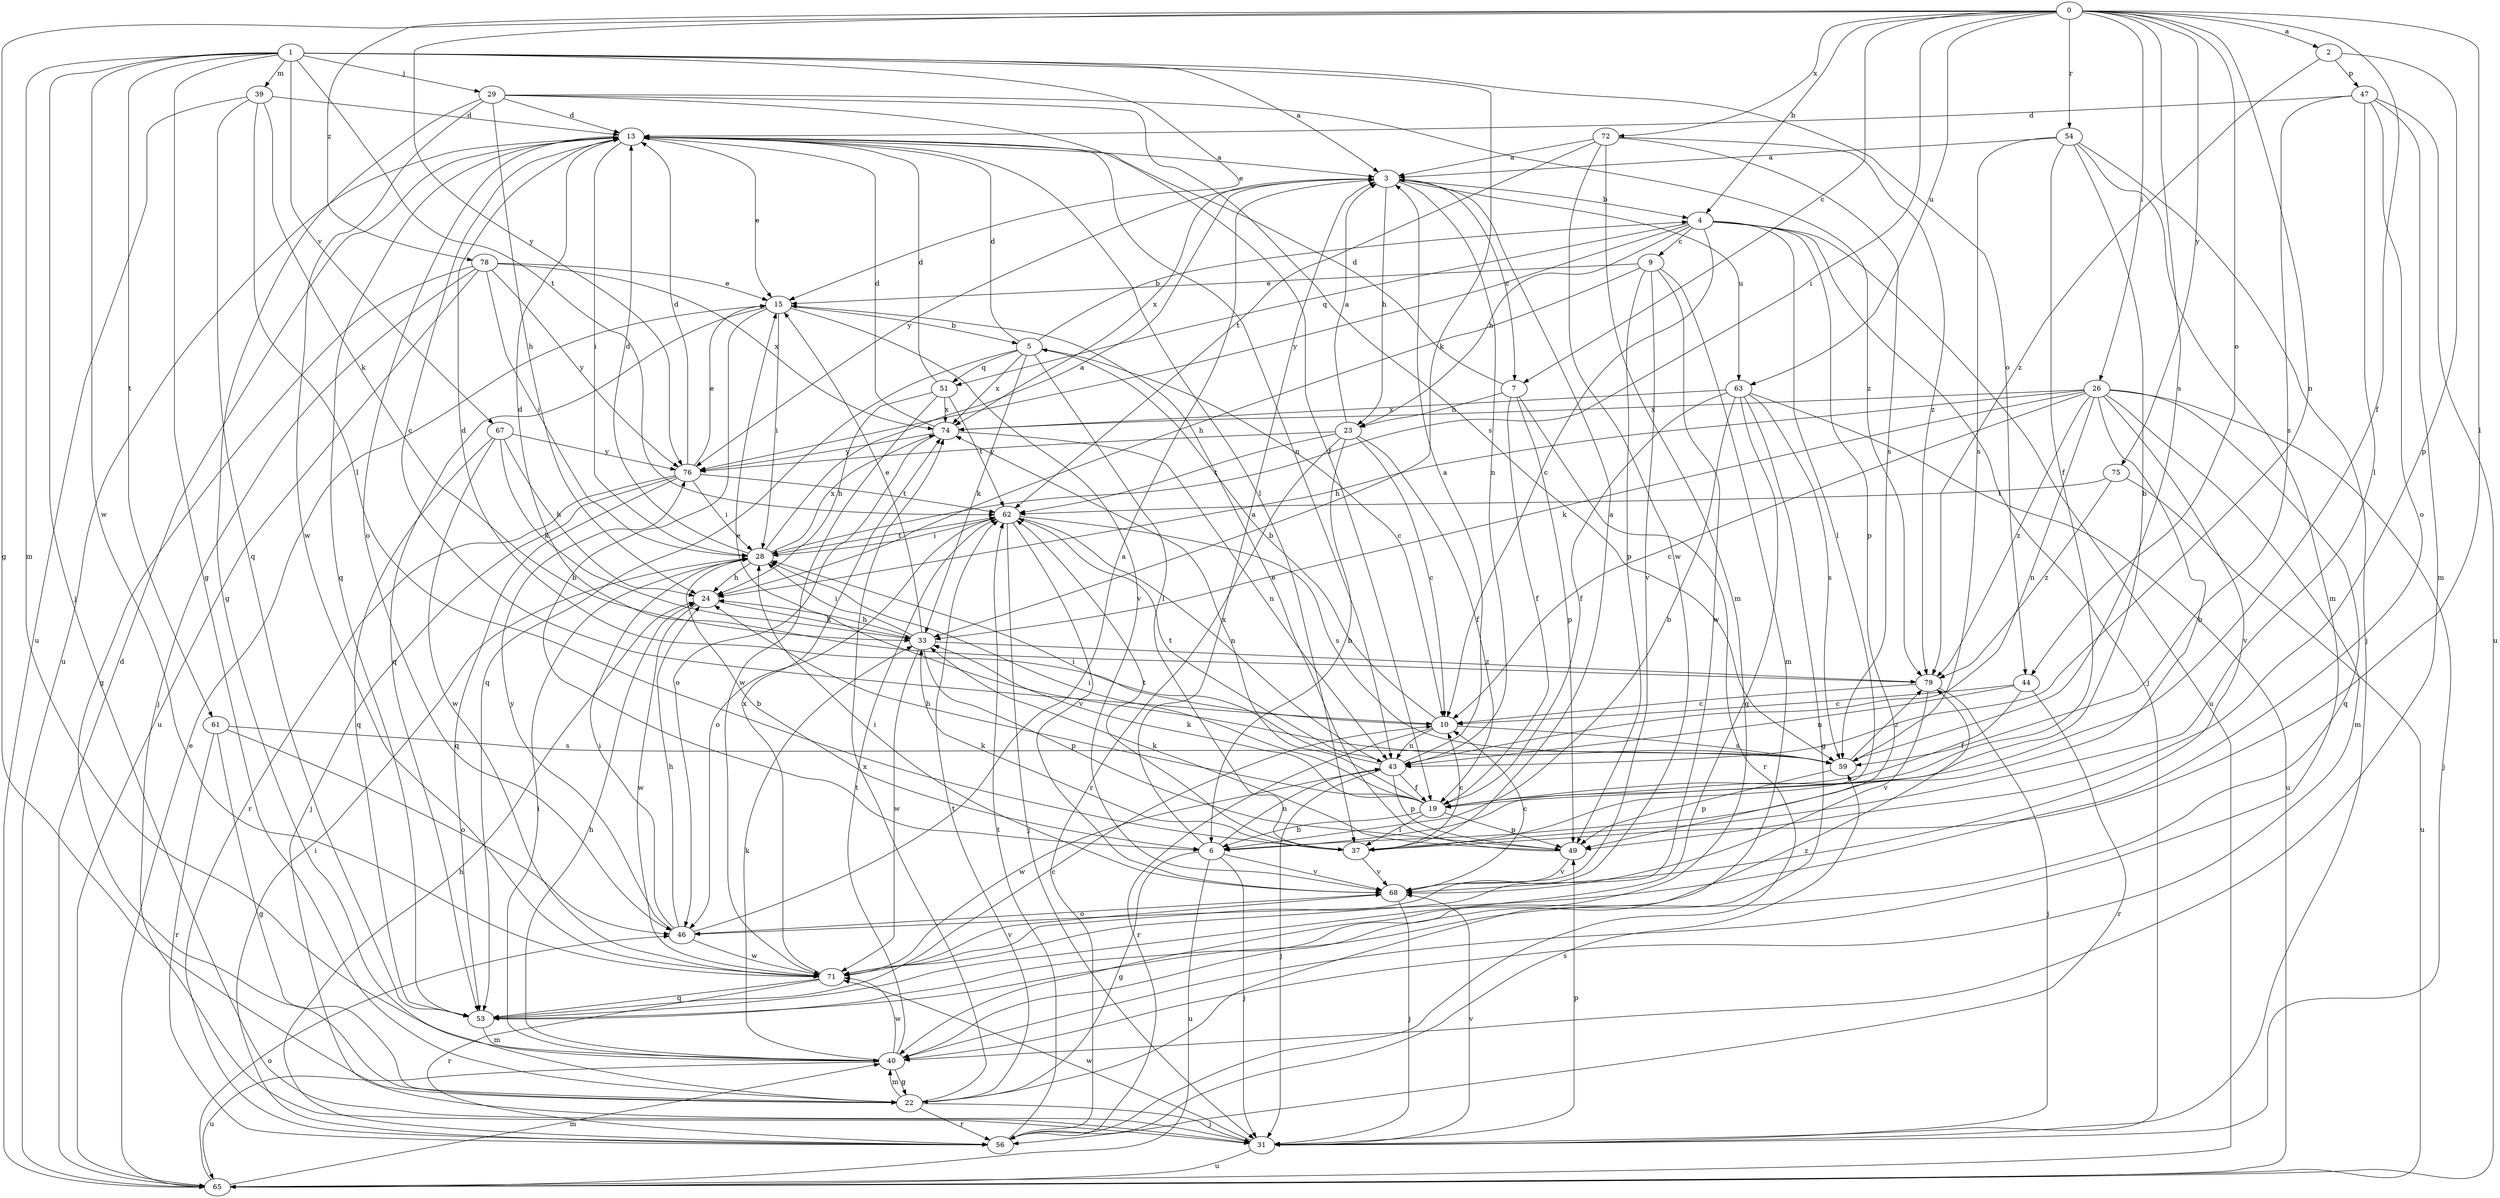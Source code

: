 strict digraph  {
0;
1;
2;
3;
4;
5;
6;
7;
9;
10;
13;
15;
19;
22;
23;
24;
26;
28;
29;
31;
33;
37;
39;
40;
43;
44;
46;
47;
49;
51;
53;
54;
56;
59;
61;
62;
63;
65;
67;
68;
71;
72;
74;
75;
76;
78;
79;
0 -> 2  [label=a];
0 -> 4  [label=b];
0 -> 7  [label=c];
0 -> 19  [label=f];
0 -> 22  [label=g];
0 -> 26  [label=i];
0 -> 28  [label=i];
0 -> 37  [label=l];
0 -> 43  [label=n];
0 -> 44  [label=o];
0 -> 54  [label=r];
0 -> 59  [label=s];
0 -> 63  [label=u];
0 -> 72  [label=x];
0 -> 75  [label=y];
0 -> 76  [label=y];
0 -> 78  [label=z];
1 -> 3  [label=a];
1 -> 15  [label=e];
1 -> 22  [label=g];
1 -> 29  [label=j];
1 -> 31  [label=j];
1 -> 33  [label=k];
1 -> 39  [label=m];
1 -> 40  [label=m];
1 -> 44  [label=o];
1 -> 61  [label=t];
1 -> 62  [label=t];
1 -> 67  [label=v];
1 -> 71  [label=w];
2 -> 47  [label=p];
2 -> 49  [label=p];
2 -> 79  [label=z];
3 -> 4  [label=b];
3 -> 7  [label=c];
3 -> 23  [label=h];
3 -> 43  [label=n];
3 -> 63  [label=u];
3 -> 74  [label=x];
3 -> 76  [label=y];
4 -> 9  [label=c];
4 -> 10  [label=c];
4 -> 23  [label=h];
4 -> 31  [label=j];
4 -> 37  [label=l];
4 -> 49  [label=p];
4 -> 51  [label=q];
4 -> 65  [label=u];
4 -> 76  [label=y];
5 -> 4  [label=b];
5 -> 10  [label=c];
5 -> 13  [label=d];
5 -> 33  [label=k];
5 -> 37  [label=l];
5 -> 51  [label=q];
5 -> 53  [label=q];
5 -> 74  [label=x];
6 -> 3  [label=a];
6 -> 22  [label=g];
6 -> 31  [label=j];
6 -> 43  [label=n];
6 -> 65  [label=u];
6 -> 68  [label=v];
7 -> 13  [label=d];
7 -> 19  [label=f];
7 -> 23  [label=h];
7 -> 49  [label=p];
7 -> 56  [label=r];
9 -> 15  [label=e];
9 -> 24  [label=h];
9 -> 40  [label=m];
9 -> 49  [label=p];
9 -> 68  [label=v];
9 -> 71  [label=w];
10 -> 5  [label=b];
10 -> 13  [label=d];
10 -> 43  [label=n];
10 -> 56  [label=r];
10 -> 59  [label=s];
13 -> 3  [label=a];
13 -> 10  [label=c];
13 -> 15  [label=e];
13 -> 28  [label=i];
13 -> 37  [label=l];
13 -> 43  [label=n];
13 -> 46  [label=o];
13 -> 53  [label=q];
13 -> 65  [label=u];
15 -> 5  [label=b];
15 -> 6  [label=b];
15 -> 28  [label=i];
15 -> 53  [label=q];
15 -> 68  [label=v];
19 -> 6  [label=b];
19 -> 24  [label=h];
19 -> 28  [label=i];
19 -> 33  [label=k];
19 -> 37  [label=l];
19 -> 49  [label=p];
19 -> 74  [label=x];
22 -> 31  [label=j];
22 -> 40  [label=m];
22 -> 56  [label=r];
22 -> 62  [label=t];
22 -> 74  [label=x];
23 -> 3  [label=a];
23 -> 6  [label=b];
23 -> 10  [label=c];
23 -> 19  [label=f];
23 -> 56  [label=r];
23 -> 62  [label=t];
23 -> 76  [label=y];
24 -> 33  [label=k];
24 -> 71  [label=w];
26 -> 6  [label=b];
26 -> 10  [label=c];
26 -> 24  [label=h];
26 -> 31  [label=j];
26 -> 33  [label=k];
26 -> 40  [label=m];
26 -> 43  [label=n];
26 -> 53  [label=q];
26 -> 68  [label=v];
26 -> 74  [label=x];
26 -> 79  [label=z];
28 -> 3  [label=a];
28 -> 6  [label=b];
28 -> 13  [label=d];
28 -> 24  [label=h];
28 -> 62  [label=t];
28 -> 74  [label=x];
29 -> 13  [label=d];
29 -> 19  [label=f];
29 -> 22  [label=g];
29 -> 24  [label=h];
29 -> 59  [label=s];
29 -> 71  [label=w];
29 -> 79  [label=z];
31 -> 49  [label=p];
31 -> 65  [label=u];
31 -> 68  [label=v];
31 -> 71  [label=w];
33 -> 15  [label=e];
33 -> 24  [label=h];
33 -> 28  [label=i];
33 -> 49  [label=p];
33 -> 71  [label=w];
33 -> 79  [label=z];
37 -> 3  [label=a];
37 -> 10  [label=c];
37 -> 33  [label=k];
37 -> 62  [label=t];
37 -> 68  [label=v];
39 -> 13  [label=d];
39 -> 33  [label=k];
39 -> 37  [label=l];
39 -> 53  [label=q];
39 -> 65  [label=u];
40 -> 22  [label=g];
40 -> 24  [label=h];
40 -> 28  [label=i];
40 -> 33  [label=k];
40 -> 62  [label=t];
40 -> 65  [label=u];
40 -> 71  [label=w];
43 -> 3  [label=a];
43 -> 19  [label=f];
43 -> 28  [label=i];
43 -> 31  [label=j];
43 -> 49  [label=p];
43 -> 62  [label=t];
43 -> 71  [label=w];
44 -> 10  [label=c];
44 -> 19  [label=f];
44 -> 43  [label=n];
44 -> 56  [label=r];
46 -> 3  [label=a];
46 -> 24  [label=h];
46 -> 28  [label=i];
46 -> 71  [label=w];
46 -> 76  [label=y];
47 -> 13  [label=d];
47 -> 37  [label=l];
47 -> 40  [label=m];
47 -> 46  [label=o];
47 -> 59  [label=s];
47 -> 65  [label=u];
49 -> 15  [label=e];
49 -> 33  [label=k];
49 -> 68  [label=v];
51 -> 13  [label=d];
51 -> 24  [label=h];
51 -> 62  [label=t];
51 -> 71  [label=w];
51 -> 74  [label=x];
53 -> 10  [label=c];
53 -> 40  [label=m];
53 -> 79  [label=z];
54 -> 3  [label=a];
54 -> 6  [label=b];
54 -> 19  [label=f];
54 -> 31  [label=j];
54 -> 40  [label=m];
54 -> 59  [label=s];
56 -> 24  [label=h];
56 -> 28  [label=i];
56 -> 59  [label=s];
56 -> 62  [label=t];
59 -> 15  [label=e];
59 -> 49  [label=p];
59 -> 79  [label=z];
61 -> 22  [label=g];
61 -> 46  [label=o];
61 -> 56  [label=r];
61 -> 59  [label=s];
62 -> 28  [label=i];
62 -> 31  [label=j];
62 -> 43  [label=n];
62 -> 46  [label=o];
62 -> 59  [label=s];
62 -> 68  [label=v];
63 -> 6  [label=b];
63 -> 19  [label=f];
63 -> 22  [label=g];
63 -> 53  [label=q];
63 -> 59  [label=s];
63 -> 65  [label=u];
63 -> 74  [label=x];
65 -> 13  [label=d];
65 -> 15  [label=e];
65 -> 40  [label=m];
65 -> 46  [label=o];
67 -> 24  [label=h];
67 -> 33  [label=k];
67 -> 53  [label=q];
67 -> 71  [label=w];
67 -> 76  [label=y];
68 -> 10  [label=c];
68 -> 28  [label=i];
68 -> 31  [label=j];
68 -> 46  [label=o];
71 -> 53  [label=q];
71 -> 56  [label=r];
71 -> 68  [label=v];
71 -> 74  [label=x];
72 -> 3  [label=a];
72 -> 40  [label=m];
72 -> 59  [label=s];
72 -> 62  [label=t];
72 -> 71  [label=w];
72 -> 79  [label=z];
74 -> 13  [label=d];
74 -> 43  [label=n];
74 -> 46  [label=o];
74 -> 76  [label=y];
75 -> 62  [label=t];
75 -> 65  [label=u];
75 -> 79  [label=z];
76 -> 13  [label=d];
76 -> 15  [label=e];
76 -> 28  [label=i];
76 -> 31  [label=j];
76 -> 53  [label=q];
76 -> 56  [label=r];
76 -> 62  [label=t];
78 -> 15  [label=e];
78 -> 22  [label=g];
78 -> 28  [label=i];
78 -> 31  [label=j];
78 -> 65  [label=u];
78 -> 74  [label=x];
78 -> 76  [label=y];
79 -> 10  [label=c];
79 -> 13  [label=d];
79 -> 31  [label=j];
79 -> 68  [label=v];
}
